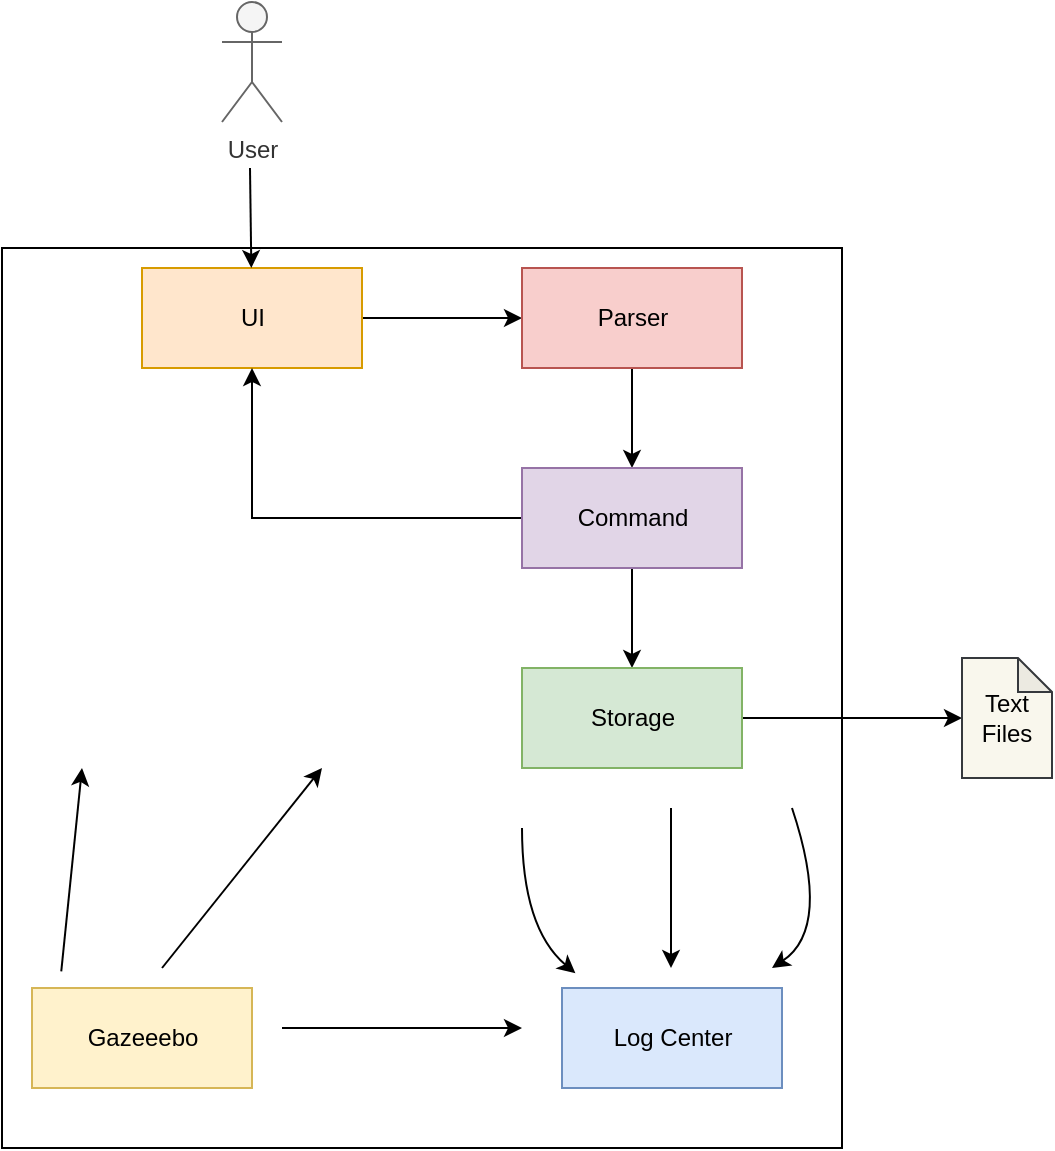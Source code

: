 <mxfile version="12.2.2" pages="1"><diagram id="8ZBpZdnZ79rL-UJ3xvVZ" name="Page-1"><mxGraphModel grid="1" dx="768" dy="452" gridSize="10" guides="1" tooltips="1" connect="1" arrows="1" fold="1" page="1" pageScale="1" pageWidth="827" pageHeight="1169" math="0" shadow="0"><root><mxCell id="0"/><mxCell id="1" parent="0"/><mxCell id="n2jYqMRNLP7kkhzlXYYY-27" value="" parent="1" style="rounded=0;whiteSpace=wrap;html=1;" vertex="1"><mxGeometry as="geometry" y="180" x="40" height="450" width="420"/></mxCell><mxCell id="n2jYqMRNLP7kkhzlXYYY-4" value="" parent="1" target="n2jYqMRNLP7kkhzlXYYY-3" edge="1" style="edgeStyle=orthogonalEdgeStyle;rounded=0;orthogonalLoop=1;jettySize=auto;html=1;" source="n2jYqMRNLP7kkhzlXYYY-1"><mxGeometry as="geometry" relative="1"/></mxCell><mxCell id="n2jYqMRNLP7kkhzlXYYY-1" value="UI" parent="1" style="html=1;fillColor=#ffe6cc;strokeColor=#d79b00;" vertex="1"><mxGeometry as="geometry" y="190" x="110" height="50" width="110"/></mxCell><mxCell id="n2jYqMRNLP7kkhzlXYYY-6" value="" parent="1" target="n2jYqMRNLP7kkhzlXYYY-5" edge="1" style="edgeStyle=orthogonalEdgeStyle;rounded=0;orthogonalLoop=1;jettySize=auto;html=1;" source="n2jYqMRNLP7kkhzlXYYY-3"><mxGeometry as="geometry" relative="1"/></mxCell><mxCell id="n2jYqMRNLP7kkhzlXYYY-3" value="Parser" parent="1" style="html=1;fillColor=#f8cecc;strokeColor=#b85450;" vertex="1"><mxGeometry as="geometry" y="190" x="300" height="50" width="110"/></mxCell><mxCell id="n2jYqMRNLP7kkhzlXYYY-8" value="" parent="1" target="n2jYqMRNLP7kkhzlXYYY-7" edge="1" style="edgeStyle=orthogonalEdgeStyle;rounded=0;orthogonalLoop=1;jettySize=auto;html=1;" source="n2jYqMRNLP7kkhzlXYYY-5"><mxGeometry as="geometry" relative="1"/></mxCell><mxCell id="n2jYqMRNLP7kkhzlXYYY-11" value="" parent="1" target="n2jYqMRNLP7kkhzlXYYY-1" edge="1" style="edgeStyle=orthogonalEdgeStyle;rounded=0;orthogonalLoop=1;jettySize=auto;html=1;entryX=0.5;entryY=1;entryDx=0;entryDy=0;" source="n2jYqMRNLP7kkhzlXYYY-5"><mxGeometry as="geometry" relative="1"><mxPoint as="targetPoint" y="315" x="220"/></mxGeometry></mxCell><mxCell id="n2jYqMRNLP7kkhzlXYYY-5" value="Command" parent="1" style="html=1;fillColor=#e1d5e7;strokeColor=#9673a6;" vertex="1"><mxGeometry as="geometry" y="290" x="300" height="50" width="110"/></mxCell><mxCell id="n2jYqMRNLP7kkhzlXYYY-26" value="" parent="1" target="n2jYqMRNLP7kkhzlXYYY-25" edge="1" style="edgeStyle=orthogonalEdgeStyle;rounded=0;orthogonalLoop=1;jettySize=auto;html=1;" source="n2jYqMRNLP7kkhzlXYYY-7"><mxGeometry as="geometry" relative="1"><Array as="points"><mxPoint y="415" x="450"/><mxPoint y="415" x="450"/></Array></mxGeometry></mxCell><mxCell id="n2jYqMRNLP7kkhzlXYYY-7" value="Storage" parent="1" style="html=1;fillColor=#d5e8d4;strokeColor=#82b366;" vertex="1"><mxGeometry as="geometry" y="390" x="300" height="50" width="110"/></mxCell><mxCell id="n2jYqMRNLP7kkhzlXYYY-2" value="User" parent="1" style="shape=umlActor;verticalLabelPosition=bottom;labelBackgroundColor=#ffffff;verticalAlign=top;html=1;fillColor=#f5f5f5;strokeColor=#666666;fontColor=#333333;" vertex="1"><mxGeometry as="geometry" y="57" x="150" height="60" width="30"/></mxCell><mxCell id="n2jYqMRNLP7kkhzlXYYY-18" value="" parent="1" style="group" vertex="1" connectable="0"><mxGeometry as="geometry" y="460" x="300" height="140" width="155"/></mxCell><mxCell id="n2jYqMRNLP7kkhzlXYYY-12" value="Log Center" parent="n2jYqMRNLP7kkhzlXYYY-18" style="html=1;fillColor=#dae8fc;strokeColor=#6c8ebf;" vertex="1"><mxGeometry as="geometry" y="90" x="20" height="50" width="110"/></mxCell><mxCell id="n2jYqMRNLP7kkhzlXYYY-15" value="" parent="n2jYqMRNLP7kkhzlXYYY-18" target="n2jYqMRNLP7kkhzlXYYY-12" edge="1" style="curved=1;endArrow=classic;html=1;entryX=0.061;entryY=-0.147;entryDx=0;entryDy=0;entryPerimeter=0;"><mxGeometry as="geometry" relative="1" height="50" width="50"><mxPoint as="sourcePoint" y="10"/><mxPoint as="targetPoint" y="80" x="40"/><Array as="points"><mxPoint y="60"/></Array></mxGeometry></mxCell><mxCell id="n2jYqMRNLP7kkhzlXYYY-16" value="" parent="n2jYqMRNLP7kkhzlXYYY-18" edge="1" style="endArrow=classic;html=1;"><mxGeometry as="geometry" relative="1" height="50" width="50"><mxPoint as="sourcePoint" x="74.5"/><mxPoint as="targetPoint" y="80" x="74.5"/></mxGeometry></mxCell><mxCell id="n2jYqMRNLP7kkhzlXYYY-17" value="" parent="n2jYqMRNLP7kkhzlXYYY-18" edge="1" style="curved=1;endArrow=classic;html=1;"><mxGeometry as="geometry" relative="1" height="50" width="50"><mxPoint as="sourcePoint" x="135"/><mxPoint as="targetPoint" y="80" x="125"/><Array as="points"><mxPoint y="60" x="155"/></Array></mxGeometry></mxCell><mxCell id="n2jYqMRNLP7kkhzlXYYY-21" value="Gazeeebo" parent="1" style="html=1;fillColor=#fff2cc;strokeColor=#d6b656;" vertex="1"><mxGeometry as="geometry" y="550" x="55" height="50" width="110"/></mxCell><mxCell id="n2jYqMRNLP7kkhzlXYYY-22" value="" parent="1" edge="1" style="endArrow=classic;html=1;exitX=0.133;exitY=-0.167;exitDx=0;exitDy=0;exitPerimeter=0;" source="n2jYqMRNLP7kkhzlXYYY-21"><mxGeometry as="geometry" relative="1" height="50" width="50"><mxPoint as="sourcePoint" y="530" x="70"/><mxPoint as="targetPoint" y="440" x="80"/></mxGeometry></mxCell><mxCell id="n2jYqMRNLP7kkhzlXYYY-23" value="" parent="1" edge="1" style="endArrow=classic;html=1;exitX=0.591;exitY=-0.2;exitDx=0;exitDy=0;exitPerimeter=0;" source="n2jYqMRNLP7kkhzlXYYY-21"><mxGeometry as="geometry" relative="1" height="50" width="50"><mxPoint as="sourcePoint" y="530" x="130"/><mxPoint as="targetPoint" y="440" x="200"/></mxGeometry></mxCell><mxCell id="n2jYqMRNLP7kkhzlXYYY-24" value="" parent="1" edge="1" style="endArrow=classic;html=1;"><mxGeometry as="geometry" relative="1" height="50" width="50"><mxPoint as="sourcePoint" y="570" x="180"/><mxPoint as="targetPoint" y="570" x="300"/></mxGeometry></mxCell><mxCell id="n2jYqMRNLP7kkhzlXYYY-25" value="Text Files" parent="1" style="shape=note;whiteSpace=wrap;html=1;backgroundOutline=1;darkOpacity=0.05;size=17;fillColor=#f9f7ed;strokeColor=#36393d;" vertex="1"><mxGeometry as="geometry" y="385" x="520" height="60" width="45"/></mxCell><mxCell id="n2jYqMRNLP7kkhzlXYYY-28" value="" parent="1" target="n2jYqMRNLP7kkhzlXYYY-1" edge="1" style="endArrow=classic;html=1;"><mxGeometry as="geometry" relative="1" height="50" width="50"><mxPoint as="sourcePoint" y="140" x="164"/><mxPoint as="targetPoint" y="60" x="380"/></mxGeometry></mxCell></root></mxGraphModel></diagram></mxfile>